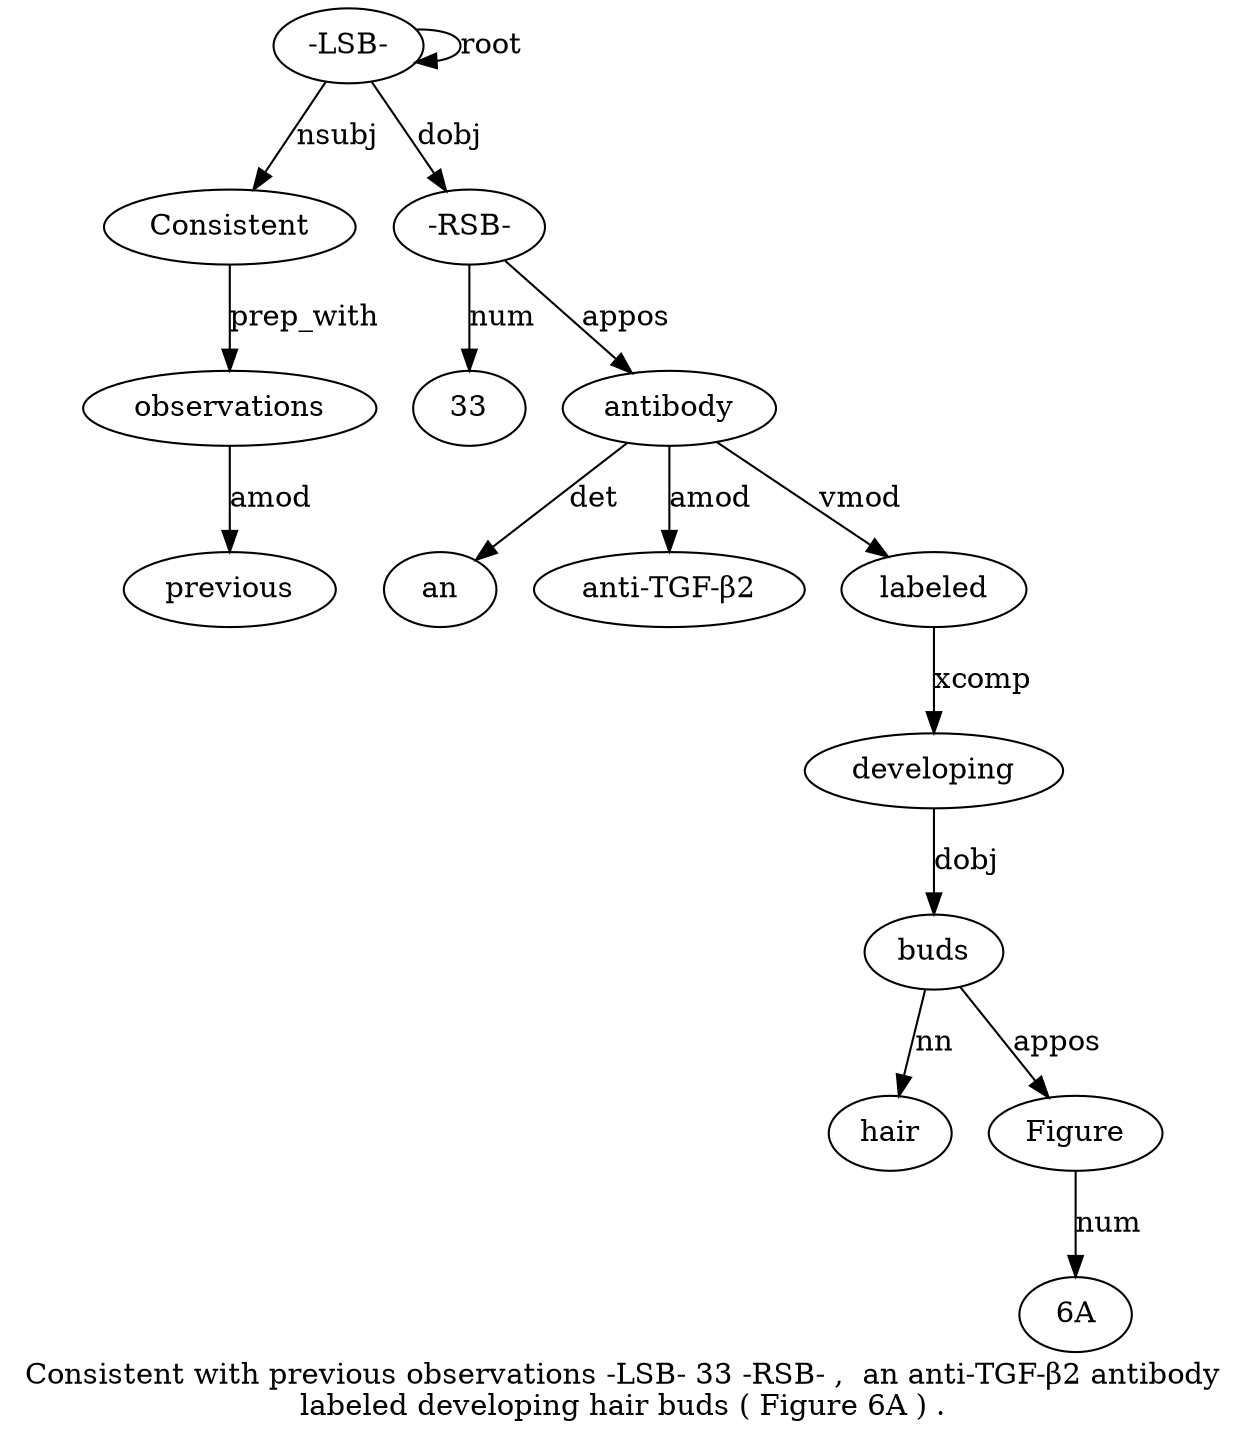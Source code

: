 digraph "Consistent with previous observations -LSB- 33 -RSB- ,  an anti-TGF-β2 antibody labeled developing hair buds ( Figure 6A ) ." {
label="Consistent with previous observations -LSB- 33 -RSB- ,  an anti-TGF-β2 antibody
labeled developing hair buds ( Figure 6A ) .";
"-LSB-5" [style=filled, fillcolor=white, label="-LSB-"];
Consistent1 [style=filled, fillcolor=white, label=Consistent];
"-LSB-5" -> Consistent1  [label=nsubj];
observations4 [style=filled, fillcolor=white, label=observations];
previous3 [style=filled, fillcolor=white, label=previous];
observations4 -> previous3  [label=amod];
Consistent1 -> observations4  [label=prep_with];
"-LSB-5" -> "-LSB-5"  [label=root];
"-RSB-7" [style=filled, fillcolor=white, label="-RSB-"];
336 [style=filled, fillcolor=white, label=33];
"-RSB-7" -> 336  [label=num];
"-LSB-5" -> "-RSB-7"  [label=dobj];
antibody11 [style=filled, fillcolor=white, label=antibody];
an9 [style=filled, fillcolor=white, label=an];
antibody11 -> an9  [label=det];
"anti-TGF-β210" [style=filled, fillcolor=white, label="anti-TGF-β2"];
antibody11 -> "anti-TGF-β210"  [label=amod];
"-RSB-7" -> antibody11  [label=appos];
labeled12 [style=filled, fillcolor=white, label=labeled];
antibody11 -> labeled12  [label=vmod];
developing13 [style=filled, fillcolor=white, label=developing];
labeled12 -> developing13  [label=xcomp];
buds15 [style=filled, fillcolor=white, label=buds];
hair14 [style=filled, fillcolor=white, label=hair];
buds15 -> hair14  [label=nn];
developing13 -> buds15  [label=dobj];
Figure17 [style=filled, fillcolor=white, label=Figure];
buds15 -> Figure17  [label=appos];
"6A18" [style=filled, fillcolor=white, label="6A"];
Figure17 -> "6A18"  [label=num];
}
